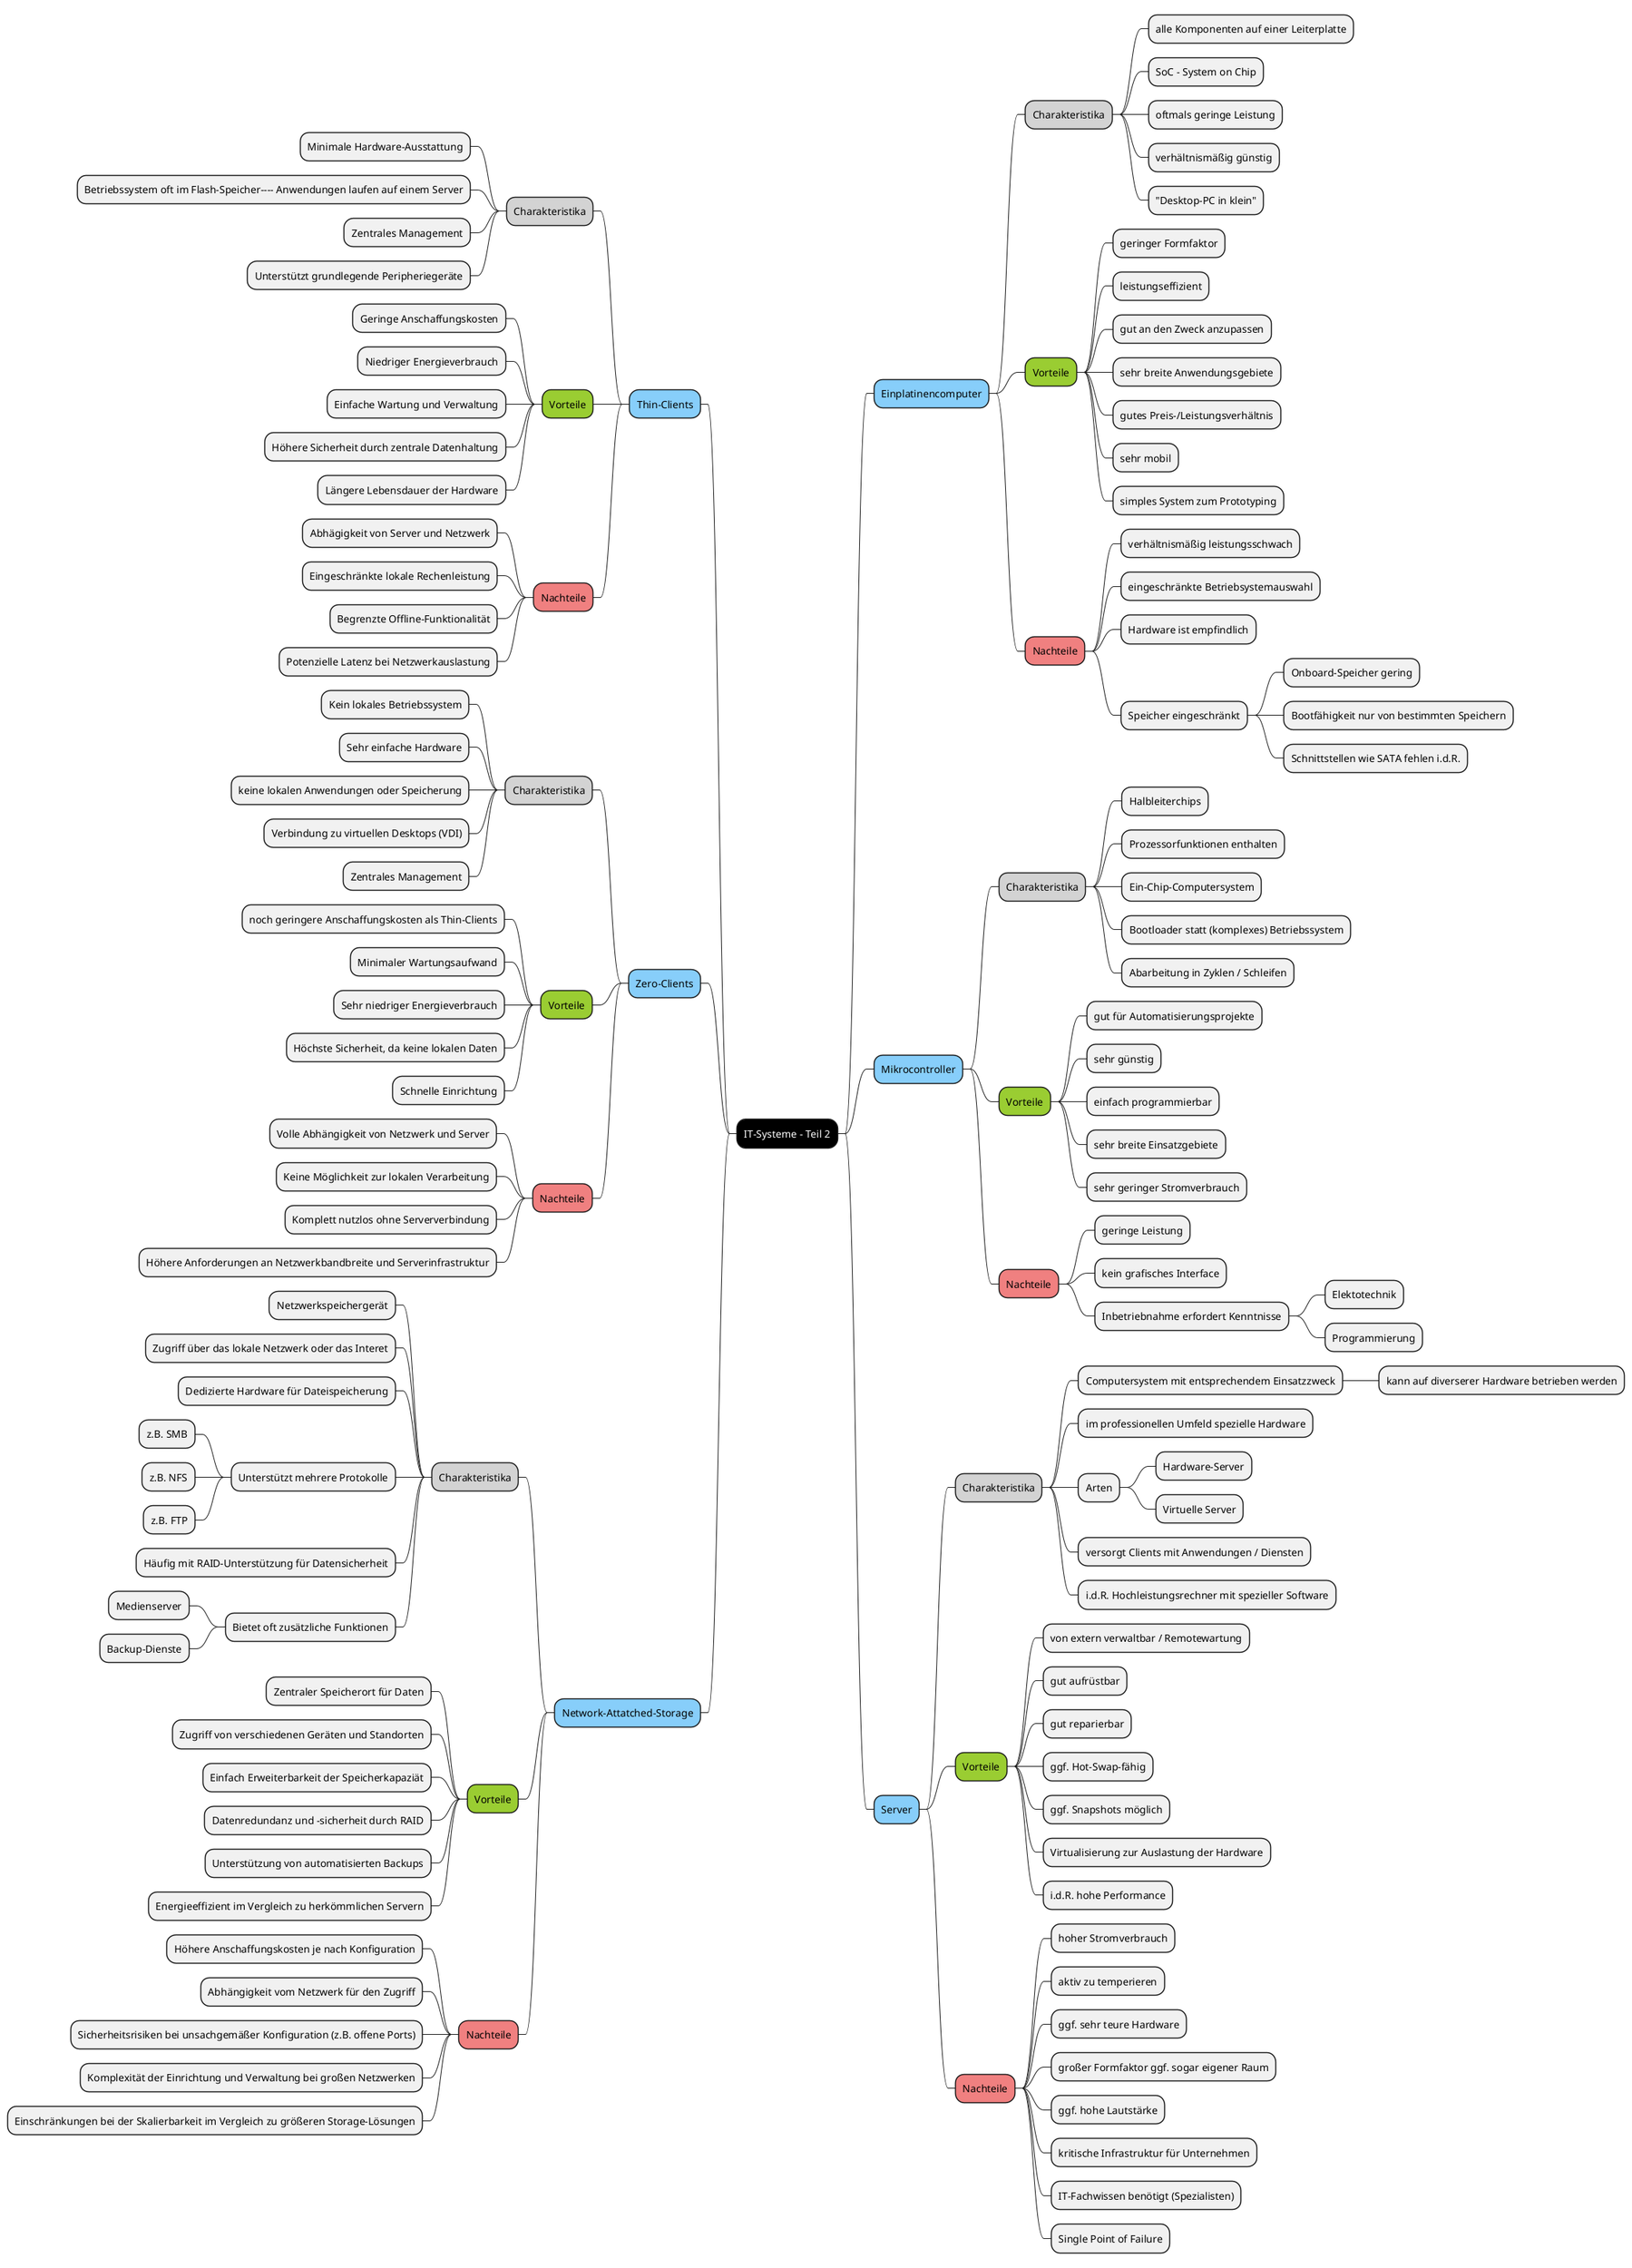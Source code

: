 @startmindmap "IT-Systeme"
+[#black] <color:white>IT-Systeme - Teil 2</color>
++[#lightskyblue] Einplatinencomputer
+++[#lightgrey] Charakteristika
++++ alle Komponenten auf einer Leiterplatte
++++ SoC - System on Chip
++++ oftmals geringe Leistung
++++ verhältnismäßig günstig
++++ "Desktop-PC in klein"
+++[#yellowgreen] Vorteile
++++ geringer Formfaktor
++++ leistungseffizient
++++ gut an den Zweck anzupassen
++++ sehr breite Anwendungsgebiete
++++ gutes Preis-/Leistungsverhältnis
++++ sehr mobil
++++ simples System zum Prototyping
+++[#LightCoral] Nachteile
++++ verhältnismäßig leistungsschwach
++++ eingeschränkte Betriebsystemauswahl
++++ Hardware ist empfindlich
++++ Speicher eingeschränkt
+++++ Onboard-Speicher gering
+++++ Bootfähigkeit nur von bestimmten Speichern
+++++ Schnittstellen wie SATA fehlen i.d.R.
++[#lightskyblue] Mikrocontroller
+++[#lightgrey] Charakteristika
++++ Halbleiterchips
++++ Prozessorfunktionen enthalten
++++ Ein-Chip-Computersystem
++++ Bootloader statt (komplexes) Betriebssystem
++++ Abarbeitung in Zyklen / Schleifen
+++[#yellowgreen] Vorteile
++++ gut für Automatisierungsprojekte
++++ sehr günstig
++++ einfach programmierbar
++++ sehr breite Einsatzgebiete
++++ sehr geringer Stromverbrauch
+++[#LightCoral] Nachteile
++++ geringe Leistung
++++ kein grafisches Interface
++++ Inbetriebnahme erfordert Kenntnisse
+++++ Elektotechnik
+++++ Programmierung
++[#lightskyblue] Server
+++[#lightgrey] Charakteristika
++++ Computersystem mit entsprechendem Einsatzzweck
+++++ kann auf diverserer Hardware betrieben werden
++++ im professionellen Umfeld spezielle Hardware
++++ Arten
+++++ Hardware-Server
+++++ Virtuelle Server
++++ versorgt Clients mit Anwendungen / Diensten
++++ i.d.R. Hochleistungsrechner mit spezieller Software
+++[#yellowgreen] Vorteile
++++ von extern verwaltbar / Remotewartung
++++ gut aufrüstbar
++++ gut reparierbar
++++ ggf. Hot-Swap-fähig
++++ ggf. Snapshots möglich
++++ Virtualisierung zur Auslastung der Hardware
++++ i.d.R. hohe Performance
+++[#LightCoral] Nachteile
++++ hoher Stromverbrauch
++++ aktiv zu temperieren
++++ ggf. sehr teure Hardware
++++ großer Formfaktor ggf. sogar eigener Raum
++++ ggf. hohe Lautstärke
++++ kritische Infrastruktur für Unternehmen
++++ IT-Fachwissen benötigt (Spezialisten)
++++ Single Point of Failure
--[#lightskyblue] Thin-Clients
---[#lightgrey] Charakteristika
---- Minimale Hardware-Ausstattung
---- Betriebssystem oft im Flash-Speicher---- Anwendungen laufen auf einem Server
---- Zentrales Management
---- Unterstützt grundlegende Peripheriegeräte
---[#yellowgreen] Vorteile
---- Geringe Anschaffungskosten
---- Niedriger Energieverbrauch
---- Einfache Wartung und Verwaltung
---- Höhere Sicherheit durch zentrale Datenhaltung
---- Längere Lebensdauer der Hardware
---[#LightCoral] Nachteile
---- Abhägigkeit von Server und Netzwerk
---- Eingeschränkte lokale Rechenleistung
---- Begrenzte Offline-Funktionalität
---- Potenzielle Latenz bei Netzwerkauslastung
--[#lightskyblue] Zero-Clients
---[#lightgrey] Charakteristika
---- Kein lokales Betriebssystem
---- Sehr einfache Hardware
---- keine lokalen Anwendungen oder Speicherung
---- Verbindung zu virtuellen Desktops (VDI)
---- Zentrales Management
---[#yellowgreen] Vorteile
---- noch geringere Anschaffungskosten als Thin-Clients
---- Minimaler Wartungsaufwand
---- Sehr niedriger Energieverbrauch
---- Höchste Sicherheit, da keine lokalen Daten
---- Schnelle Einrichtung
---[#LightCoral] Nachteile
---- Volle Abhängigkeit von Netzwerk und Server
---- Keine Möglichkeit zur lokalen Verarbeitung
---- Komplett nutzlos ohne Serververbindung
---- Höhere Anforderungen an Netzwerkbandbreite und Serverinfrastruktur
--[#lightskyblue] Network-Attatched-Storage
---[#lightgrey] Charakteristika
---- Netzwerkspeichergerät
---- Zugriff über das lokale Netzwerk oder das Interet
---- Dedizierte Hardware für Dateispeicherung
---- Unterstützt mehrere Protokolle
----- z.B. SMB
----- z.B. NFS
----- z.B. FTP
---- Häufig mit RAID-Unterstützung für Datensicherheit
---- Bietet oft zusätzliche Funktionen
----- Medienserver
----- Backup-Dienste
---[#yellowgreen] Vorteile
---- Zentraler Speicherort für Daten
---- Zugriff von verschiedenen Geräten und Standorten
---- Einfach Erweiterbarkeit der Speicherkapaziät
---- Datenredundanz und -sicherheit durch RAID
---- Unterstützung von automatisierten Backups
---- Energieeffizient im Vergleich zu herkömmlichen Servern
---[#LightCoral] Nachteile
---- Höhere Anschaffungskosten je nach Konfiguration
---- Abhängigkeit vom Netzwerk für den Zugriff
---- Sicherheitsrisiken bei unsachgemäßer Konfiguration (z.B. offene Ports)
---- Komplexität der Einrichtung und Verwaltung bei großen Netzwerken
---- Einschränkungen bei der Skalierbarkeit im Vergleich zu größeren Storage-Lösungen
@endmindmap